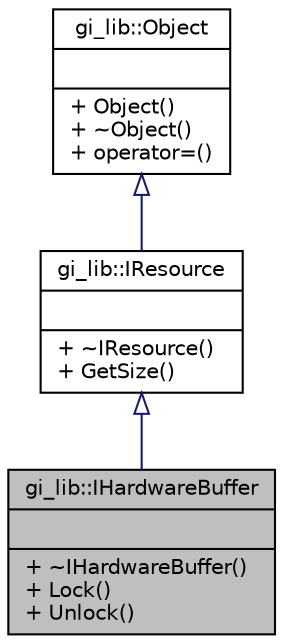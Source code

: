 digraph "gi_lib::IHardwareBuffer"
{
  edge [fontname="Helvetica",fontsize="10",labelfontname="Helvetica",labelfontsize="10"];
  node [fontname="Helvetica",fontsize="10",shape=record];
  Node1 [label="{gi_lib::IHardwareBuffer\n||+ ~IHardwareBuffer()\l+ Lock()\l+ Unlock()\l}",height=0.2,width=0.4,color="black", fillcolor="grey75", style="filled", fontcolor="black"];
  Node2 -> Node1 [dir="back",color="midnightblue",fontsize="10",style="solid",arrowtail="onormal",fontname="Helvetica"];
  Node2 [label="{gi_lib::IResource\n||+ ~IResource()\l+ GetSize()\l}",height=0.2,width=0.4,color="black", fillcolor="white", style="filled",URL="$classgi__lib_1_1_i_resource.html",tooltip="Base interface for graphical resources. Resources are reference counted. You may improve this class t..."];
  Node3 -> Node2 [dir="back",color="midnightblue",fontsize="10",style="solid",arrowtail="onormal",fontname="Helvetica"];
  Node3 [label="{gi_lib::Object\n||+ Object()\l+ ~Object()\l+ operator=()\l}",height=0.2,width=0.4,color="black", fillcolor="white", style="filled",URL="$classgi__lib_1_1_object.html",tooltip="Base interface for every object whose life cycle is determined by a reference counter. "];
}

